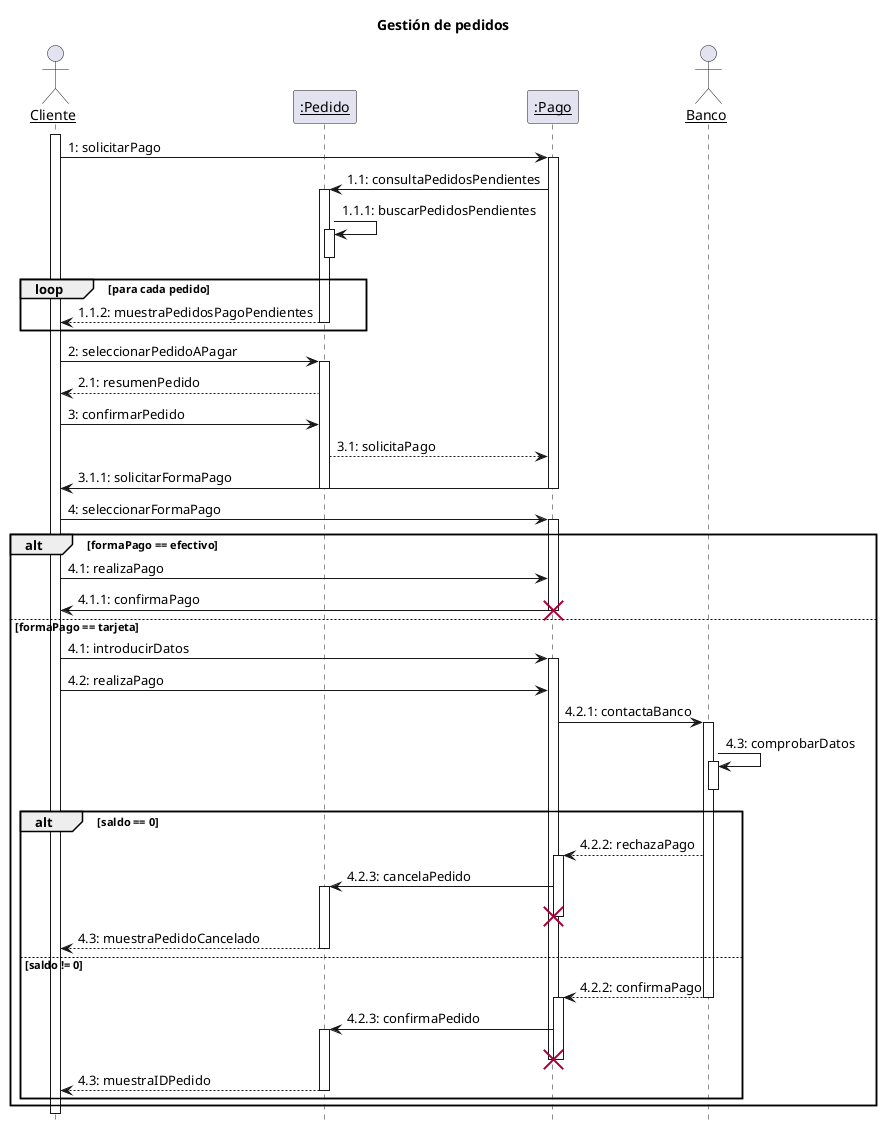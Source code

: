 @startuml
skinparam sequenceParticipant underline
hide footbox

title Gestión de pedidos

actor Cliente 
participant ":Pedido" as Pedido
participant ":Pago" as Pago
actor Banco

Cliente ++
Cliente -> Pago++: 1: solicitarPago
Pago -> Pedido++: 1.1: consultaPedidosPendientes
Pedido -> Pedido++: 1.1.1: buscarPedidosPendientes
deactivate Pedido

loop para cada pedido
    Cliente <-- Pedido: 1.1.2: muestraPedidosPagoPendientes
    deactivate Pedido
end

Cliente -> Pedido++: 2: seleccionarPedidoAPagar
Cliente <-- Pedido: 2.1: resumenPedido
Cliente -> Pedido: 3: confirmarPedido
Pago <-- Pedido: 3.1: solicitaPago
Cliente <- Pago: 3.1.1: solicitarFormaPago
deactivate Pedido
deactivate Pago
Cliente -> Pago++: 4: seleccionarFormaPago

alt formaPago == efectivo
    Cliente -> Pago : 4.1: realizaPago
    Cliente <- Pago : 4.1.1: confirmaPago
    destroy Pago
else formaPago == tarjeta
    Cliente -> Pago++ : 4.1: introducirDatos
    Cliente -> Pago : 4.2: realizaPago
    Pago -> Banco++: 4.2.1: contactaBanco
    Banco -> Banco++ : 4.3: comprobarDatos
    deactivate Banco

    alt saldo == 0
        Pago <-- Banco: 4.2.2: rechazaPago
        activate Pago
        Pago -> Pedido++: 4.2.3: cancelaPedido
        destroy Pago
        Cliente <-- Pedido: 4.3: muestraPedidoCancelado
        deactivate Pedido
    else saldo != 0
        Pago <-- Banco: 4.2.2: confirmaPago
        deactivate Banco
        activate Pago
        Pago -> Pedido++: 4.2.3: confirmaPedido
        destroy Pago
        deactivate Pago
        Cliente <-- Pedido: 4.3: muestraIDPedido
        deactivate Pedido
    end     
end


@enduml